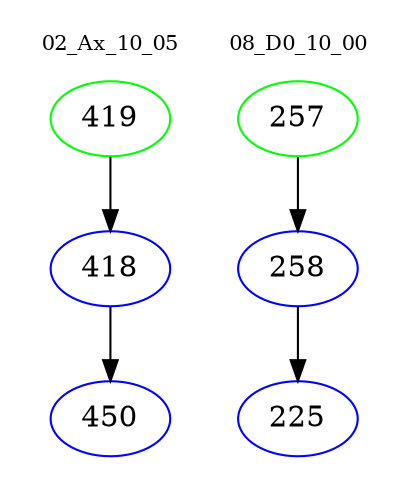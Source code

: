 digraph{
subgraph cluster_0 {
color = white
label = "02_Ax_10_05";
fontsize=10;
T0_419 [label="419", color="green"]
T0_419 -> T0_418 [color="black"]
T0_418 [label="418", color="blue"]
T0_418 -> T0_450 [color="black"]
T0_450 [label="450", color="blue"]
}
subgraph cluster_1 {
color = white
label = "08_D0_10_00";
fontsize=10;
T1_257 [label="257", color="green"]
T1_257 -> T1_258 [color="black"]
T1_258 [label="258", color="blue"]
T1_258 -> T1_225 [color="black"]
T1_225 [label="225", color="blue"]
}
}

